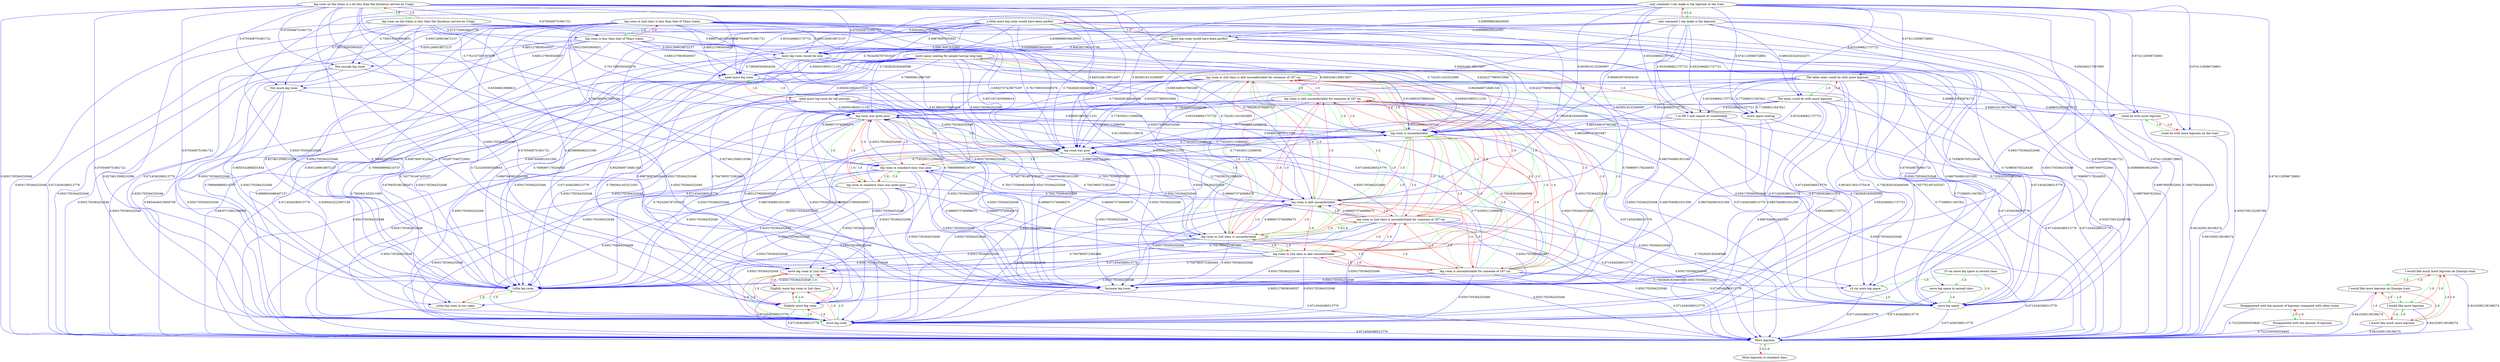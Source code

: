digraph rawGraph {
"10 cm more leg space in second class";"more leg space in second class";"more leg space";"10 cm more leg space";"Disappointed with the amount of legroom compared with other trains";"Disappointed with the amount of legroom";"I 'm 6ft 5 and cannot sit comfortably";"I would like much more legroom on Quasigo train";"I would like more legroom on Quasigo train";"I would like more legroom";"I would like much more legroom";"Increase leg room";"Little leg room in our seats";"Little leg room";"More legroom";"More legroom in standard class";"Not enough leg room";"Not much leg room";"Slightly more leg room in 2nd class";"more leg room in 2nd class";"more leg room";"Slightly more leg room";"The table seats could do with more legroom";"The seats could do with more legroom";"a little more leg room would have been perfect";"more leg room would have been perfect";"could do with more legroom on the train";"could do with more legroom";"leg room in 2nd class is abit uncomfortable for someone of 187 cm";"leg room is abit uncomfortable for someone of 187 cm";"leg room is abit uncomfortable";"leg room is uncomfortable";"leg room is uncomfortable for someone of 187 cm";"leg room in 2nd class is abit uncomfortable";"leg room in 2nd class is uncomfortable";"leg room in 2nd class is uncomfortable for someone of 187 cm";"leg room in 2nd class is less than that of Thays trains";"leg room is less than that of Thays trains";"leg room in standard class was quite poor";"leg room in standard class was poor";"leg room was poor";"leg room was quite poor";"leg room on the trains is a lot less than the Quicksun service by Unigo";"leg room on the trains is less than the Quicksun service by Unigo";"more leg room would be nice";"more space seating for people having long legs";"more space seating";"need more leg room for tall persons";"need more leg room";"only comment I can make is the legroom in the train";"only comment I can make is the legroom";"10 cm more leg space in second class" -> "more leg space in second class" [label=1.0] [color=green]
"more leg space in second class" -> "more leg space" [label=1.0] [color=green]
"10 cm more leg space in second class" -> "10 cm more leg space" [label=1.0] [color=green]
"10 cm more leg space" -> "more leg space" [label=1.0] [color=green]
"10 cm more leg space in second class" -> "more leg space" [label=1.0] [color=green]
"Disappointed with the amount of legroom compared with other trains" -> "Disappointed with the amount of legroom" [label=1.0] [color=green]
"Disappointed with the amount of legroom" -> "Disappointed with the amount of legroom compared with other trains" [label=1.0] [color=red]
"I would like much more legroom on Quasigo train" -> "I would like more legroom on Quasigo train" [label=1.0] [color=green]
"I would like more legroom on Quasigo train" -> "I would like more legroom" [label=1.0] [color=green]
"I would like much more legroom on Quasigo train" -> "I would like much more legroom" [label=1.0] [color=green]
"I would like much more legroom" -> "I would like more legroom" [label=1.0] [color=green]
"I would like much more legroom on Quasigo train" -> "I would like more legroom" [label=1.0] [color=green]
"I would like more legroom on Quasigo train" -> "I would like much more legroom on Quasigo train" [label=1.0] [color=red]
"I would like more legroom on Quasigo train" -> "I would like much more legroom" [label=1.0] [color=red]
"I would like more legroom" -> "I would like much more legroom on Quasigo train" [label=1.0] [color=red]
"I would like more legroom" -> "I would like more legroom on Quasigo train" [label=1.0] [color=red]
"I would like more legroom" -> "I would like much more legroom" [label=1.0] [color=red]
"I would like much more legroom" -> "I would like much more legroom on Quasigo train" [label=1.0] [color=red]
"I would like much more legroom" -> "I would like more legroom on Quasigo train" [label=1.0] [color=red]
"I 'm 6ft 5 and cannot sit comfortably" -> "Increase leg room" [label=0.6807640801631595] [color=blue]
"Little leg room in our seats" -> "Little leg room" [label=1.0] [color=green]
"Little leg room" -> "Little leg room in our seats" [label=1.0] [color=red]
"I 'm 6ft 5 and cannot sit comfortably" -> "Little leg room" [label=0.6807640801631595] [color=blue]
"Disappointed with the amount of legroom" -> "More legroom" [label=0.7223256500354845] [color=blue]
"more leg space" -> "More legroom" [label=0.6714540286513779] [color=blue]
"I would like more legroom" -> "More legroom" [label=0.9410295138198274] [color=blue]
"More legroom in standard class" -> "More legroom" [label=1.0] [color=green]
"More legroom" -> "More legroom in standard class" [label=1.0] [color=red]
"Not enough leg room" -> "Increase leg room" [label=0.6501705364252048] [color=blue]
"Not enough leg room" -> "Little leg room" [label=0.6501705364252048] [color=blue]
"Not much leg room" -> "Increase leg room" [label=0.6501705364252048] [color=blue]
"Not much leg room" -> "Little leg room" [label=0.6501705364252048] [color=blue]
"Slightly more leg room in 2nd class" -> "more leg room in 2nd class" [label=1.0] [color=green]
"more leg room in 2nd class" -> "more leg room" [label=1.0] [color=green]
"Slightly more leg room in 2nd class" -> "Slightly more leg room" [label=1.0] [color=green]
"Slightly more leg room" -> "more leg room" [label=1.0] [color=green]
"Slightly more leg room in 2nd class" -> "more leg room" [label=1.0] [color=green]
"more leg room in 2nd class" -> "Slightly more leg room in 2nd class" [label=1.0] [color=red]
"more leg room in 2nd class" -> "Slightly more leg room" [label=1.0] [color=red]
"more leg room" -> "Slightly more leg room in 2nd class" [label=1.0] [color=red]
"more leg room" -> "more leg room in 2nd class" [label=1.0] [color=red]
"more leg room" -> "Slightly more leg room" [label=1.0] [color=red]
"Slightly more leg room" -> "Slightly more leg room in 2nd class" [label=1.0] [color=red]
"Slightly more leg room" -> "more leg room in 2nd class" [label=1.0] [color=red]
"more leg room" -> "More legroom" [label=0.6714540286513779] [color=blue]
"I 'm 6ft 5 and cannot sit comfortably" -> "more leg room" [label=0.6807640801631595] [color=blue]
"Not much leg room" -> "more leg room" [label=0.6501705364252048] [color=blue]
"Not enough leg room" -> "more leg room" [label=0.6501705364252048] [color=blue]
"The table seats could do with more legroom" -> "The seats could do with more legroom" [label=1.0] [color=green]
"The seats could do with more legroom" -> "The table seats could do with more legroom" [label=1.0] [color=red]
"The seats could do with more legroom" -> "More legroom" [label=0.9353759132295788] [color=blue]
"The seats could do with more legroom" -> "more leg space" [label=0.772868511947821] [color=blue]
"The seats could do with more legroom" -> "I 'm 6ft 5 and cannot sit comfortably" [label=0.6532496821737721] [color=blue]
"a little more leg room would have been perfect" -> "more leg room would have been perfect" [label=1.0] [color=green]
"more leg room would have been perfect" -> "a little more leg room would have been perfect" [label=1.0] [color=red]
"more leg room would have been perfect" -> "More legroom" [label=0.69879097632941] [color=blue]
"more leg room would have been perfect" -> "more leg space" [label=0.7696997178244053] [color=blue]
"more leg room would have been perfect" -> "Increase leg room" [label=0.7696997178244053] [color=blue]
"more leg room would have been perfect" -> "Little leg room" [label=0.7696997178244053] [color=blue]
"a little more leg room would have been perfect" -> "Little leg room in our seats" [label=0.6501269918872137] [color=blue]
"more leg room would have been perfect" -> "more leg room" [label=0.9018513031375418] [color=blue]
"a little more leg room would have been perfect" -> "Slightly more leg room" [label=0.8028468718481345] [color=blue]
"could do with more legroom on the train" -> "could do with more legroom" [label=1.0] [color=green]
"could do with more legroom" -> "could do with more legroom on the train" [label=1.0] [color=red]
"could do with more legroom" -> "More legroom" [label=0.9410295138198274] [color=blue]
"The seats could do with more legroom" -> "could do with more legroom" [label=0.8465191180701865] [color=blue]
"The table seats could do with more legroom" -> "could do with more legroom on the train" [label=0.6986533625878173] [color=blue]
"leg room in 2nd class is abit uncomfortable for someone of 187 cm" -> "leg room is abit uncomfortable for someone of 187 cm" [label=1.0] [color=green]
"leg room is abit uncomfortable for someone of 187 cm" -> "leg room is abit uncomfortable" [label=1.0] [color=green]
"leg room is abit uncomfortable" -> "leg room is uncomfortable" [label=1.0] [color=green]
"leg room is abit uncomfortable for someone of 187 cm" -> "leg room is uncomfortable for someone of 187 cm" [label=1.0] [color=green]
"leg room is uncomfortable for someone of 187 cm" -> "leg room is uncomfortable" [label=1.0] [color=green]
"leg room in 2nd class is abit uncomfortable for someone of 187 cm" -> "leg room in 2nd class is abit uncomfortable" [label=1.0] [color=green]
"leg room in 2nd class is abit uncomfortable" -> "leg room is abit uncomfortable" [label=1.0] [color=green]
"leg room in 2nd class is abit uncomfortable" -> "leg room in 2nd class is uncomfortable" [label=1.0] [color=green]
"leg room in 2nd class is uncomfortable" -> "leg room is uncomfortable" [label=1.0] [color=green]
"leg room in 2nd class is abit uncomfortable for someone of 187 cm" -> "leg room in 2nd class is uncomfortable for someone of 187 cm" [label=1.0] [color=green]
"leg room in 2nd class is uncomfortable for someone of 187 cm" -> "leg room is uncomfortable for someone of 187 cm" [label=1.0] [color=green]
"leg room in 2nd class is uncomfortable for someone of 187 cm" -> "leg room in 2nd class is uncomfortable" [label=1.0] [color=green]
"leg room in 2nd class is abit uncomfortable for someone of 187 cm" -> "leg room is uncomfortable for someone of 187 cm" [label=1.0] [color=green]
"leg room in 2nd class is abit uncomfortable for someone of 187 cm" -> "leg room is abit uncomfortable" [label=1.0] [color=green]
"leg room in 2nd class is abit uncomfortable for someone of 187 cm" -> "leg room in 2nd class is uncomfortable" [label=1.0] [color=green]
"leg room is abit uncomfortable for someone of 187 cm" -> "leg room is uncomfortable" [label=1.0] [color=green]
"leg room in 2nd class is abit uncomfortable" -> "leg room is uncomfortable" [label=1.0] [color=green]
"leg room in 2nd class is uncomfortable for someone of 187 cm" -> "leg room is uncomfortable" [label=1.0] [color=green]
"leg room in 2nd class is abit uncomfortable for someone of 187 cm" -> "leg room is uncomfortable" [label=1.0] [color=green]
"leg room is abit uncomfortable for someone of 187 cm" -> "leg room in 2nd class is abit uncomfortable for someone of 187 cm" [label=1.0] [color=red]
"leg room is abit uncomfortable for someone of 187 cm" -> "leg room in 2nd class is abit uncomfortable" [label=1.0] [color=red]
"leg room is abit uncomfortable for someone of 187 cm" -> "leg room in 2nd class is uncomfortable" [label=1.0] [color=red]
"leg room is abit uncomfortable for someone of 187 cm" -> "leg room in 2nd class is uncomfortable for someone of 187 cm" [label=1.0] [color=red]
"leg room is abit uncomfortable" -> "leg room in 2nd class is abit uncomfortable for someone of 187 cm" [label=1.0] [color=red]
"leg room is abit uncomfortable" -> "leg room is abit uncomfortable for someone of 187 cm" [label=1.0] [color=red]
"leg room is abit uncomfortable" -> "leg room is uncomfortable for someone of 187 cm" [label=1.0] [color=red]
"leg room is abit uncomfortable" -> "leg room in 2nd class is abit uncomfortable" [label=1.0] [color=red]
"leg room is abit uncomfortable" -> "leg room in 2nd class is uncomfortable" [label=1.0] [color=red]
"leg room is abit uncomfortable" -> "leg room in 2nd class is uncomfortable for someone of 187 cm" [label=1.0] [color=red]
"leg room is uncomfortable" -> "leg room in 2nd class is abit uncomfortable for someone of 187 cm" [label=1.0] [color=red]
"leg room is uncomfortable" -> "leg room is abit uncomfortable for someone of 187 cm" [label=1.0] [color=red]
"leg room is uncomfortable" -> "leg room is abit uncomfortable" [label=1.0] [color=red]
"leg room is uncomfortable" -> "leg room is uncomfortable for someone of 187 cm" [label=1.0] [color=red]
"leg room is uncomfortable" -> "leg room in 2nd class is abit uncomfortable" [label=1.0] [color=red]
"leg room is uncomfortable" -> "leg room in 2nd class is uncomfortable" [label=1.0] [color=red]
"leg room is uncomfortable" -> "leg room in 2nd class is uncomfortable for someone of 187 cm" [label=1.0] [color=red]
"leg room is uncomfortable for someone of 187 cm" -> "leg room in 2nd class is abit uncomfortable for someone of 187 cm" [label=1.0] [color=red]
"leg room is uncomfortable for someone of 187 cm" -> "leg room is abit uncomfortable for someone of 187 cm" [label=1.0] [color=red]
"leg room is uncomfortable for someone of 187 cm" -> "leg room is abit uncomfortable" [label=1.0] [color=red]
"leg room is uncomfortable for someone of 187 cm" -> "leg room in 2nd class is abit uncomfortable" [label=1.0] [color=red]
"leg room is uncomfortable for someone of 187 cm" -> "leg room in 2nd class is uncomfortable" [label=1.0] [color=red]
"leg room is uncomfortable for someone of 187 cm" -> "leg room in 2nd class is uncomfortable for someone of 187 cm" [label=1.0] [color=red]
"leg room in 2nd class is abit uncomfortable" -> "leg room in 2nd class is abit uncomfortable for someone of 187 cm" [label=1.0] [color=red]
"leg room in 2nd class is abit uncomfortable" -> "leg room is abit uncomfortable for someone of 187 cm" [label=1.0] [color=red]
"leg room in 2nd class is abit uncomfortable" -> "leg room is uncomfortable for someone of 187 cm" [label=1.0] [color=red]
"leg room in 2nd class is abit uncomfortable" -> "leg room in 2nd class is uncomfortable for someone of 187 cm" [label=1.0] [color=red]
"leg room in 2nd class is uncomfortable" -> "leg room in 2nd class is abit uncomfortable for someone of 187 cm" [label=1.0] [color=red]
"leg room in 2nd class is uncomfortable" -> "leg room is abit uncomfortable for someone of 187 cm" [label=1.0] [color=red]
"leg room in 2nd class is uncomfortable" -> "leg room is abit uncomfortable" [label=1.0] [color=red]
"leg room in 2nd class is uncomfortable" -> "leg room is uncomfortable for someone of 187 cm" [label=1.0] [color=red]
"leg room in 2nd class is uncomfortable" -> "leg room in 2nd class is abit uncomfortable" [label=1.0] [color=red]
"leg room in 2nd class is uncomfortable" -> "leg room in 2nd class is uncomfortable for someone of 187 cm" [label=1.0] [color=red]
"leg room in 2nd class is uncomfortable for someone of 187 cm" -> "leg room in 2nd class is abit uncomfortable for someone of 187 cm" [label=1.0] [color=red]
"leg room in 2nd class is uncomfortable for someone of 187 cm" -> "leg room is abit uncomfortable for someone of 187 cm" [label=1.0] [color=red]
"leg room in 2nd class is uncomfortable for someone of 187 cm" -> "leg room is abit uncomfortable" [label=1.0] [color=red]
"leg room in 2nd class is uncomfortable for someone of 187 cm" -> "leg room in 2nd class is abit uncomfortable" [label=1.0] [color=red]
"leg room is uncomfortable" -> "more leg room" [label=0.6501705364252048] [color=blue]
"leg room is uncomfortable for someone of 187 cm" -> "Slightly more leg room" [label=0.6851279936549557] [color=blue]
"leg room in 2nd class is uncomfortable" -> "more leg room in 2nd class" [label=0.7047995572382469] [color=blue]
"leg room is uncomfortable for someone of 187 cm" -> "10 cm more leg space" [label=0.7362828182646598] [color=blue]
"more leg room would have been perfect" -> "leg room is uncomfortable" [label=0.8242277885910584] [color=blue]
"a little more leg room would have been perfect" -> "leg room is abit uncomfortable" [label=0.7362828182646598] [color=blue]
"leg room is uncomfortable" -> "Increase leg room" [label=0.6501705364252048] [color=blue]
"I 'm 6ft 5 and cannot sit comfortably" -> "leg room is uncomfortable" [label=0.6853490107601687] [color=blue]
"leg room is uncomfortable" -> "Little leg room" [label=0.6501705364252048] [color=blue]
"leg room in 2nd class is abit uncomfortable for someone of 187 cm" -> "10 cm more leg space" [label=0.7362828182646598] [color=blue]
"leg room in 2nd class is less than that of Thays trains" -> "leg room is less than that of Thays trains" [label=1.0] [color=green]
"leg room is less than that of Thays trains" -> "leg room in 2nd class is less than that of Thays trains" [label=1.0] [color=red]
"leg room is less than that of Thays trains" -> "Not enough leg room" [label=0.6851279936549557] [color=blue]
"leg room is less than that of Thays trains" -> "more leg room" [label=0.7990698968216747] [color=blue]
"leg room in 2nd class is less than that of Thays trains" -> "more leg room in 2nd class" [label=0.8239898080251596] [color=blue]
"leg room in 2nd class is less than that of Thays trains" -> "Slightly more leg room" [label=0.7223256500354845] [color=blue]
"leg room is less than that of Thays trains" -> "leg room is uncomfortable" [label=0.8028468718481345] [color=blue]
"leg room in 2nd class is less than that of Thays trains" -> "leg room is abit uncomfortable" [label=0.7422911241922985] [color=blue]
"leg room in 2nd class is less than that of Thays trains" -> "leg room in 2nd class is uncomfortable" [label=0.8115506251138476] [color=blue]
"leg room in 2nd class is less than that of Thays trains" -> "more leg space in second class" [label=0.7439856765224436] [color=blue]
"leg room is less than that of Thays trains" -> "Increase leg room" [label=0.7990698968216747] [color=blue]
"leg room is less than that of Thays trains" -> "Little leg room" [label=0.7990698968216747] [color=blue]
"leg room in 2nd class is less than that of Thays trains" -> "Little leg room in our seats" [label=0.6655542888201834] [color=blue]
"leg room is less than that of Thays trains" -> "Not much leg room" [label=0.6851279936549557] [color=blue]
"leg room in standard class was quite poor" -> "leg room in standard class was poor" [label=1.0] [color=green]
"leg room in standard class was poor" -> "leg room was poor" [label=1.0] [color=green]
"leg room in standard class was quite poor" -> "leg room was quite poor" [label=1.0] [color=green]
"leg room was quite poor" -> "leg room was poor" [label=1.0] [color=green]
"leg room in standard class was quite poor" -> "leg room was poor" [label=1.0] [color=green]
"leg room in standard class was poor" -> "leg room in standard class was quite poor" [label=1.0] [color=red]
"leg room in standard class was poor" -> "leg room was quite poor" [label=1.0] [color=red]
"leg room was poor" -> "leg room in standard class was quite poor" [label=1.0] [color=red]
"leg room was poor" -> "leg room in standard class was poor" [label=1.0] [color=red]
"leg room was poor" -> "leg room was quite poor" [label=1.0] [color=red]
"leg room was quite poor" -> "leg room in standard class was quite poor" [label=1.0] [color=red]
"leg room was quite poor" -> "leg room in standard class was poor" [label=1.0] [color=red]
"leg room was poor" -> "more leg room" [label=0.6501705364252048] [color=blue]
"leg room was poor" -> "leg room is uncomfortable" [label=0.7745393112586056] [color=blue]
"leg room is uncomfortable" -> "leg room was poor" [label=0.7745393112586056] [color=blue]
"leg room is uncomfortable for someone of 187 cm" -> "leg room was quite poor" [label=0.7362828182646598] [color=blue]
"leg room in 2nd class is uncomfortable" -> "leg room was quite poor" [label=0.7051755064829399] [color=blue]
"leg room in 2nd class is uncomfortable" -> "leg room in standard class was poor" [label=0.6866073740698475] [color=blue]
"leg room in standard class was poor" -> "leg room is abit uncomfortable" [label=0.7051755064829399] [color=blue]
"leg room in standard class was poor" -> "leg room in 2nd class is uncomfortable" [label=0.6866073740698475] [color=blue]
"more leg room would have been perfect" -> "leg room was poor" [label=0.8242277885910584] [color=blue]
"a little more leg room would have been perfect" -> "leg room was quite poor" [label=0.7362828182646598] [color=blue]
"leg room was poor" -> "Increase leg room" [label=0.6501705364252048] [color=blue]
"I 'm 6ft 5 and cannot sit comfortably" -> "leg room was poor" [label=0.6853490107601687] [color=blue]
"leg room was poor" -> "Little leg room" [label=0.6501705364252048] [color=blue]
"leg room is less than that of Thays trains" -> "leg room was poor" [label=0.8371871635969019] [color=blue]
"leg room in 2nd class is less than that of Thays trains" -> "leg room was quite poor" [label=0.7617093550265376] [color=blue]
"leg room in 2nd class is less than that of Thays trains" -> "leg room in standard class was poor" [label=0.7823462047590134] [color=blue]
"leg room on the trains is a lot less than the Quicksun service by Unigo" -> "leg room on the trains is less than the Quicksun service by Unigo" [label=1.0] [color=green]
"leg room on the trains is less than the Quicksun service by Unigo" -> "leg room on the trains is a lot less than the Quicksun service by Unigo" [label=1.0] [color=red]
"leg room on the trains is less than the Quicksun service by Unigo" -> "Not enough leg room" [label=0.7305155003904051] [color=blue]
"leg room on the trains is less than the Quicksun service by Unigo" -> "more leg room" [label=0.8274613508210396] [color=blue]
"leg room on the trains is a lot less than the Quicksun service by Unigo" -> "Slightly more leg room" [label=0.7432977049723092] [color=blue]
"leg room on the trains is less than the Quicksun service by Unigo" -> "leg room is uncomfortable" [label=0.8403246139913657] [color=blue]
"leg room on the trains is a lot less than the Quicksun service by Unigo" -> "leg room is abit uncomfortable" [label=0.7692991978480723] [color=blue]
"leg room on the trains is less than the Quicksun service by Unigo" -> "leg room was poor" [label=0.8502707429075397] [color=blue]
"leg room on the trains is a lot less than the Quicksun service by Unigo" -> "leg room was quite poor" [label=0.7761337303397876] [color=blue]
"leg room on the trains is a lot less than the Quicksun service by Unigo" -> "leg room in standard class was poor" [label=0.65594923908812] [color=blue]
"leg room on the trains is less than the Quicksun service by Unigo" -> "more leg space" [label=0.6705408751661721] [color=blue]
"leg room on the trains is less than the Quicksun service by Unigo" -> "Increase leg room" [label=0.8274613508210396] [color=blue]
"leg room on the trains is less than the Quicksun service by Unigo" -> "Little leg room" [label=0.8274613508210396] [color=blue]
"leg room on the trains is less than the Quicksun service by Unigo" -> "Not much leg room" [label=0.7305155003904051] [color=blue]
"leg room on the trains is less than the Quicksun service by Unigo" -> "leg room is less than that of Thays trains" [label=0.6737328028621776] [color=blue]
"more leg room would be nice" -> "more leg room" [label=0.8899630488497157] [color=blue]
"more leg room would be nice" -> "leg room is uncomfortable" [label=0.8139853378685434] [color=blue]
"more leg room would be nice" -> "More legroom" [label=0.6954449310659708] [color=blue]
"leg room on the trains is less than the Quicksun service by Unigo" -> "more leg room would be nice" [label=0.6965716169586932] [color=blue]
"more leg room would be nice" -> "leg room was poor" [label=0.8139853378685434] [color=blue]
"more leg room would be nice" -> "more leg space" [label=0.7457761487435207] [color=blue]
"more leg room would have been perfect" -> "more leg room would be nice" [label=0.808385798316709] [color=blue]
"more leg room would be nice" -> "Increase leg room" [label=0.7457761487435207] [color=blue]
"more leg room would be nice" -> "Little leg room" [label=0.7457761487435207] [color=blue]
"leg room is less than that of Thays trains" -> "more leg room would be nice" [label=0.6501269918872137] [color=blue]
"more space seating for people having long legs" -> "more space seating" [label=1.0] [color=green]
"more space seating" -> "more space seating for people having long legs" [label=1.0] [color=red]
"more space seating for people having long legs" -> "Slightly more leg room" [label=0.7993941452511003] [color=blue]
"more space seating" -> "More legroom" [label=0.6714540286513779] [color=blue]
"more space seating for people having long legs" -> "10 cm more leg space" [label=0.7229352916405586] [color=blue]
"more space seating" -> "Increase leg room" [label=0.6807640801631595] [color=blue]
"The seats could do with more legroom" -> "more space seating" [label=0.772868511947821] [color=blue]
"more space seating" -> "Little leg room" [label=0.6807640801631595] [color=blue]
"more space seating for people having long legs" -> "Little leg room in our seats" [label=0.6799353361583471] [color=blue]
"need more leg room for tall persons" -> "need more leg room" [label=1.0] [color=green]
"need more leg room" -> "need more leg room for tall persons" [label=1.0] [color=red]
"more leg room would be nice" -> "need more leg room" [label=0.728580502854256] [color=blue]
"need more leg room" -> "more leg room" [label=0.8380453222007158] [color=blue]
"need more leg room for tall persons" -> "Slightly more leg room" [label=0.7624284787351037] [color=blue]
"need more leg room for tall persons" -> "leg room is abit uncomfortable" [label=0.6565019655111101] [color=blue]
"need more leg room" -> "More legroom" [label=0.6835715861299956] [color=blue]
"leg room on the trains is less than the Quicksun service by Unigo" -> "need more leg room" [label=0.7305155003904051] [color=blue]
"need more leg room for tall persons" -> "leg room was quite poor" [label=0.6565019655111101] [color=blue]
"more space seating for people having long legs" -> "need more leg room for tall persons" [label=0.706609912967287] [color=blue]
"need more leg room" -> "more leg space" [label=0.6501705364252048] [color=blue]
"more leg room would have been perfect" -> "need more leg room" [label=0.7624284787351037] [color=blue]
"need more leg room" -> "Increase leg room" [label=0.6501705364252048] [color=blue]
"need more leg room" -> "Little leg room" [label=0.6501705364252048] [color=blue]
"leg room is less than that of Thays trains" -> "need more leg room" [label=0.6851279936549557] [color=blue]
"only comment I can make is the legroom in the train" -> "only comment I can make is the legroom" [label=1.0] [color=green]
"only comment I can make is the legroom" -> "only comment I can make is the legroom in the train" [label=1.0] [color=red]
"only comment I can make is the legroom" -> "could do with more legroom" [label=0.656284217057865] [color=blue]
"only comment I can make is the legroom" -> "more leg room" [label=0.6807640801631595] [color=blue]
"only comment I can make is the legroom" -> "leg room is uncomfortable" [label=0.6948256756354192] [color=blue]
"only comment I can make is the legroom in the train" -> "leg room is abit uncomfortable" [label=0.6639516132360097] [color=blue]
"only comment I can make is the legroom" -> "More legroom" [label=0.7483756544469453] [color=blue]
"only comment I can make is the legroom" -> "leg room was poor" [label=0.6853490107601687] [color=blue]
"only comment I can make is the legroom" -> "more leg room would have been perfect" [label=0.6589888038429591] [color=blue]
"only comment I can make is the legroom" -> "Increase leg room" [label=0.6807640801631595] [color=blue]
"only comment I can make is the legroom" -> "The seats could do with more legroom" [label=0.6803203245242471] [color=blue]
"only comment I can make is the legroom in the train" -> "The table seats could do with more legroom" [label=0.6741129586728801] [color=blue]
"only comment I can make is the legroom" -> "Little leg room" [label=0.6807640801631595] [color=blue]
"only comment I can make is the legroom in the train" -> "Little leg room in our seats" [label=0.7059428573345078] [color=blue]
"10 cm more leg space in second class" -> "More legroom" [label=0.6714540286513779] [color=blue]
"more leg space in second class" -> "More legroom" [label=0.6714540286513779] [color=blue]
"10 cm more leg space" -> "More legroom" [label=0.6714540286513779] [color=blue]
"Disappointed with the amount of legroom compared with other trains" -> "More legroom" [label=0.7223256500354845] [color=blue]
"I 'm 6ft 5 and cannot sit comfortably" -> "More legroom" [label=0.6714540286513779] [color=blue]
"I would like much more legroom on Quasigo train" -> "More legroom" [label=0.9410295138198274] [color=blue]
"I would like more legroom on Quasigo train" -> "More legroom" [label=0.9410295138198274] [color=blue]
"I would like much more legroom" -> "More legroom" [label=0.9410295138198274] [color=blue]
"Not enough leg room" -> "More legroom" [label=0.6501705364252048] [color=blue]
"Not much leg room" -> "More legroom" [label=0.6501705364252048] [color=blue]
"Slightly more leg room in 2nd class" -> "More legroom" [label=0.6714540286513779] [color=blue]
"more leg room in 2nd class" -> "More legroom" [label=0.6714540286513779] [color=blue]
"Slightly more leg room" -> "More legroom" [label=0.6714540286513779] [color=blue]
"The table seats could do with more legroom" -> "More legroom" [label=0.9353759132295788] [color=blue]
"The table seats could do with more legroom" -> "more leg space" [label=0.772868511947821] [color=blue]
"The table seats could do with more legroom" -> "more space seating" [label=0.772868511947821] [color=blue]
"The table seats could do with more legroom" -> "could do with more legroom" [label=0.6986533625878173] [color=blue]
"The table seats could do with more legroom" -> "I 'm 6ft 5 and cannot sit comfortably" [label=0.6532496821737721] [color=blue]
"The seats could do with more legroom" -> "leg room is uncomfortable" [label=0.6532496821737721] [color=blue]
"The seats could do with more legroom" -> "leg room was poor" [label=0.6532496821737721] [color=blue]
"The seats could do with more legroom" -> "Increase leg room" [label=0.6714540286513779] [color=blue]
"The seats could do with more legroom" -> "Little leg room" [label=0.6714540286513779] [color=blue]
"The seats could do with more legroom" -> "more leg room" [label=0.6532496821737721] [color=blue]
"a little more leg room would have been perfect" -> "leg room is uncomfortable" [label=0.8242277885910584] [color=blue]
"a little more leg room would have been perfect" -> "More legroom" [label=0.69879097632941] [color=blue]
"a little more leg room would have been perfect" -> "leg room was poor" [label=0.7362828182646598] [color=blue]
"a little more leg room would have been perfect" -> "more leg space" [label=0.69879097632941] [color=blue]
"a little more leg room would have been perfect" -> "Increase leg room" [label=0.69879097632941] [color=blue]
"a little more leg room would have been perfect" -> "need more leg room" [label=0.69879097632941] [color=blue]
"a little more leg room would have been perfect" -> "Little leg room" [label=0.69879097632941] [color=blue]
"a little more leg room would have been perfect" -> "more leg room would be nice" [label=0.69879097632941] [color=blue]
"a little more leg room would have been perfect" -> "more leg room" [label=0.69879097632941] [color=blue]
"could do with more legroom on the train" -> "More legroom" [label=0.9410295138198274] [color=blue]
"leg room in 2nd class is abit uncomfortable for someone of 187 cm" -> "More legroom" [label=0.6714540286513779] [color=blue]
"leg room in 2nd class is abit uncomfortable for someone of 187 cm" -> "leg room was poor" [label=0.7745393112586056] [color=blue]
"leg room in 2nd class is abit uncomfortable for someone of 187 cm" -> "more leg room in 2nd class" [label=0.7047995572382469] [color=blue]
"leg room in 2nd class is abit uncomfortable for someone of 187 cm" -> "leg room was quite poor" [label=0.7362828182646598] [color=blue]
"leg room in 2nd class is abit uncomfortable for someone of 187 cm" -> "more leg space" [label=0.6714540286513779] [color=blue]
"leg room in 2nd class is abit uncomfortable for someone of 187 cm" -> "leg room in standard class was poor" [label=0.6866073740698475] [color=blue]
"leg room in 2nd class is abit uncomfortable for someone of 187 cm" -> "Increase leg room" [label=0.6501705364252048] [color=blue]
"leg room in 2nd class is abit uncomfortable for someone of 187 cm" -> "Slightly more leg room" [label=0.6851279936549557] [color=blue]
"leg room in 2nd class is abit uncomfortable for someone of 187 cm" -> "Little leg room" [label=0.6501705364252048] [color=blue]
"leg room in 2nd class is abit uncomfortable for someone of 187 cm" -> "more leg room" [label=0.6501705364252048] [color=blue]
"leg room is abit uncomfortable for someone of 187 cm" -> "10 cm more leg space" [label=0.7362828182646598] [color=blue]
"leg room is abit uncomfortable for someone of 187 cm" -> "leg room was poor" [label=0.7745393112586056] [color=blue]
"leg room is abit uncomfortable for someone of 187 cm" -> "leg room was quite poor" [label=0.7362828182646598] [color=blue]
"leg room is abit uncomfortable for someone of 187 cm" -> "Increase leg room" [label=0.6501705364252048] [color=blue]
"leg room is abit uncomfortable for someone of 187 cm" -> "Slightly more leg room" [label=0.6851279936549557] [color=blue]
"leg room is abit uncomfortable for someone of 187 cm" -> "Little leg room" [label=0.6501705364252048] [color=blue]
"leg room is abit uncomfortable for someone of 187 cm" -> "more leg room" [label=0.6501705364252048] [color=blue]
"leg room is abit uncomfortable" -> "leg room was poor" [label=0.7745393112586056] [color=blue]
"leg room is abit uncomfortable" -> "Increase leg room" [label=0.6501705364252048] [color=blue]
"leg room is abit uncomfortable" -> "Little leg room" [label=0.6501705364252048] [color=blue]
"leg room is abit uncomfortable" -> "more leg room" [label=0.6501705364252048] [color=blue]
"leg room is uncomfortable" -> "More legroom" [label=0.6501705364252048] [color=blue]
"leg room is uncomfortable for someone of 187 cm" -> "More legroom" [label=0.6714540286513779] [color=blue]
"leg room is uncomfortable for someone of 187 cm" -> "leg room was poor" [label=0.7745393112586056] [color=blue]
"leg room is uncomfortable for someone of 187 cm" -> "more leg space" [label=0.6714540286513779] [color=blue]
"leg room is uncomfortable for someone of 187 cm" -> "Increase leg room" [label=0.6501705364252048] [color=blue]
"leg room is uncomfortable for someone of 187 cm" -> "Little leg room" [label=0.6501705364252048] [color=blue]
"leg room is uncomfortable for someone of 187 cm" -> "more leg room" [label=0.6501705364252048] [color=blue]
"leg room in 2nd class is abit uncomfortable" -> "More legroom" [label=0.6501705364252048] [color=blue]
"leg room in 2nd class is abit uncomfortable" -> "leg room was poor" [label=0.6501705364252048] [color=blue]
"leg room in 2nd class is abit uncomfortable" -> "more leg room in 2nd class" [label=0.7047995572382469] [color=blue]
"leg room in 2nd class is abit uncomfortable" -> "leg room was quite poor" [label=0.7047995572382469] [color=blue]
"leg room in 2nd class is abit uncomfortable" -> "leg room in standard class was poor" [label=0.6866073740698475] [color=blue]
"leg room in 2nd class is abit uncomfortable" -> "Increase leg room" [label=0.6501705364252048] [color=blue]
"leg room in 2nd class is abit uncomfortable" -> "Little leg room" [label=0.6501705364252048] [color=blue]
"leg room in 2nd class is abit uncomfortable" -> "more leg room" [label=0.6501705364252048] [color=blue]
"leg room in 2nd class is uncomfortable" -> "More legroom" [label=0.6501705364252048] [color=blue]
"leg room in 2nd class is uncomfortable" -> "leg room was poor" [label=0.6501705364252048] [color=blue]
"leg room in 2nd class is uncomfortable" -> "leg room is abit uncomfortable" [label=0.6866073740698475] [color=blue]
"leg room in 2nd class is uncomfortable" -> "Increase leg room" [label=0.6501705364252048] [color=blue]
"leg room in 2nd class is uncomfortable" -> "Little leg room" [label=0.6501705364252048] [color=blue]
"leg room in 2nd class is uncomfortable" -> "more leg room" [label=0.6501705364252048] [color=blue]
"leg room in 2nd class is uncomfortable for someone of 187 cm" -> "10 cm more leg space" [label=0.7362828182646598] [color=blue]
"leg room in 2nd class is uncomfortable for someone of 187 cm" -> "More legroom" [label=0.6501705364252048] [color=blue]
"leg room in 2nd class is uncomfortable for someone of 187 cm" -> "leg room was poor" [label=0.6501705364252048] [color=blue]
"leg room in 2nd class is uncomfortable for someone of 187 cm" -> "more leg room in 2nd class" [label=0.7047995572382469] [color=blue]
"leg room in 2nd class is uncomfortable for someone of 187 cm" -> "leg room was quite poor" [label=0.6714540286513779] [color=blue]
"leg room in 2nd class is uncomfortable for someone of 187 cm" -> "more leg space" [label=0.6714540286513779] [color=blue]
"leg room in 2nd class is uncomfortable for someone of 187 cm" -> "leg room in standard class was poor" [label=0.6866073740698475] [color=blue]
"leg room in 2nd class is uncomfortable for someone of 187 cm" -> "leg room is abit uncomfortable" [label=0.6866073740698475] [color=blue]
"leg room in 2nd class is uncomfortable for someone of 187 cm" -> "Increase leg room" [label=0.6501705364252048] [color=blue]
"leg room in 2nd class is uncomfortable for someone of 187 cm" -> "Slightly more leg room" [label=0.6714540286513779] [color=blue]
"leg room in 2nd class is uncomfortable for someone of 187 cm" -> "Little leg room" [label=0.6501705364252048] [color=blue]
"leg room in 2nd class is uncomfortable for someone of 187 cm" -> "more leg room" [label=0.6501705364252048] [color=blue]
"leg room in 2nd class is less than that of Thays trains" -> "leg room is uncomfortable" [label=0.7422911241922985] [color=blue]
"leg room in 2nd class is less than that of Thays trains" -> "More legroom" [label=0.6714540286513779] [color=blue]
"leg room in 2nd class is less than that of Thays trains" -> "leg room was poor" [label=0.7617093550265376] [color=blue]
"leg room in 2nd class is less than that of Thays trains" -> "more leg space" [label=0.7439856765224436] [color=blue]
"leg room in 2nd class is less than that of Thays trains" -> "Increase leg room" [label=0.6501705364252048] [color=blue]
"leg room in 2nd class is less than that of Thays trains" -> "need more leg room" [label=0.6851279936549557] [color=blue]
"leg room in 2nd class is less than that of Thays trains" -> "Not enough leg room" [label=0.6501269918872137] [color=blue]
"leg room in 2nd class is less than that of Thays trains" -> "Not much leg room" [label=0.6501269918872137] [color=blue]
"leg room in 2nd class is less than that of Thays trains" -> "more leg room would be nice" [label=0.6501269918872137] [color=blue]
"leg room in 2nd class is less than that of Thays trains" -> "Little leg room" [label=0.6501705364252048] [color=blue]
"leg room in 2nd class is less than that of Thays trains" -> "more leg room" [label=0.6714540286513779] [color=blue]
"leg room is less than that of Thays trains" -> "More legroom" [label=0.6501705364252048] [color=blue]
"leg room is less than that of Thays trains" -> "more leg space" [label=0.6501705364252048] [color=blue]
"leg room in standard class was quite poor" -> "leg room is uncomfortable" [label=0.7745393112586056] [color=blue]
"leg room in standard class was quite poor" -> "leg room is abit uncomfortable" [label=0.7051755064829399] [color=blue]
"leg room in standard class was quite poor" -> "Increase leg room" [label=0.6501705364252048] [color=blue]
"leg room in standard class was quite poor" -> "Little leg room" [label=0.6501705364252048] [color=blue]
"leg room in standard class was quite poor" -> "more leg room" [label=0.6501705364252048] [color=blue]
"leg room in standard class was quite poor" -> "leg room in 2nd class is uncomfortable" [label=0.6866073740698475] [color=blue]
"leg room in standard class was poor" -> "leg room is uncomfortable" [label=0.7745393112586056] [color=blue]
"leg room in standard class was poor" -> "More legroom" [label=0.6501705364252048] [color=blue]
"leg room in standard class was poor" -> "more leg room in 2nd class" [label=0.6501705364252048] [color=blue]
"leg room in standard class was poor" -> "leg room was quite poor" [label=0.6501705364252048] [color=blue]
"leg room in standard class was poor" -> "Increase leg room" [label=0.6501705364252048] [color=blue]
"leg room in standard class was poor" -> "Little leg room" [label=0.6501705364252048] [color=blue]
"leg room in standard class was poor" -> "more leg room" [label=0.6501705364252048] [color=blue]
"leg room was poor" -> "More legroom" [label=0.6501705364252048] [color=blue]
"leg room was quite poor" -> "leg room is uncomfortable" [label=0.7745393112586056] [color=blue]
"leg room was quite poor" -> "More legroom" [label=0.6501705364252048] [color=blue]
"leg room was quite poor" -> "Increase leg room" [label=0.6501705364252048] [color=blue]
"leg room was quite poor" -> "Little leg room" [label=0.6501705364252048] [color=blue]
"leg room was quite poor" -> "more leg room" [label=0.6501705364252048] [color=blue]
"leg room on the trains is a lot less than the Quicksun service by Unigo" -> "more leg room would be nice" [label=0.6705408751661721] [color=blue]
"leg room on the trains is a lot less than the Quicksun service by Unigo" -> "Not enough leg room" [label=0.6705408751661721] [color=blue]
"leg room on the trains is a lot less than the Quicksun service by Unigo" -> "more leg room" [label=0.6705408751661721] [color=blue]
"leg room on the trains is a lot less than the Quicksun service by Unigo" -> "leg room is uncomfortable" [label=0.8403246139913657] [color=blue]
"leg room on the trains is a lot less than the Quicksun service by Unigo" -> "More legroom" [label=0.6501705364252048] [color=blue]
"leg room on the trains is a lot less than the Quicksun service by Unigo" -> "leg room was poor" [label=0.8403246139913657] [color=blue]
"leg room on the trains is a lot less than the Quicksun service by Unigo" -> "more leg room in 2nd class" [label=0.6501705364252048] [color=blue]
"leg room on the trains is a lot less than the Quicksun service by Unigo" -> "more leg space" [label=0.6705408751661721] [color=blue]
"leg room on the trains is a lot less than the Quicksun service by Unigo" -> "Increase leg room" [label=0.6705408751661721] [color=blue]
"leg room on the trains is a lot less than the Quicksun service by Unigo" -> "need more leg room" [label=0.6705408751661721] [color=blue]
"leg room on the trains is a lot less than the Quicksun service by Unigo" -> "Not much leg room" [label=0.6705408751661721] [color=blue]
"leg room on the trains is a lot less than the Quicksun service by Unigo" -> "Little leg room" [label=0.6705408751661721] [color=blue]
"leg room on the trains is a lot less than the Quicksun service by Unigo" -> "leg room is less than that of Thays trains" [label=0.6705408751661721] [color=blue]
"leg room on the trains is a lot less than the Quicksun service by Unigo" -> "leg room in 2nd class is uncomfortable" [label=0.6501705364252048] [color=blue]
"leg room on the trains is less than the Quicksun service by Unigo" -> "More legroom" [label=0.6501705364252048] [color=blue]
"more space seating for people having long legs" -> "more leg room" [label=0.7993941452511003] [color=blue]
"more space seating for people having long legs" -> "More legroom" [label=0.6714540286513779] [color=blue]
"more space seating for people having long legs" -> "leg room was quite poor" [label=0.6565019655111101] [color=blue]
"more space seating for people having long legs" -> "more leg space" [label=0.6714540286513779] [color=blue]
"more space seating for people having long legs" -> "Increase leg room" [label=0.6807640801631595] [color=blue]
"more space seating for people having long legs" -> "leg room is abit uncomfortable" [label=0.6565019655111101] [color=blue]
"more space seating for people having long legs" -> "need more leg room" [label=0.6565019655111101] [color=blue]
"more space seating for people having long legs" -> "Little leg room" [label=0.6807640801631595] [color=blue]
"need more leg room for tall persons" -> "more leg room" [label=0.6501705364252048] [color=blue]
"need more leg room for tall persons" -> "leg room is uncomfortable" [label=0.6565019655111101] [color=blue]
"need more leg room for tall persons" -> "More legroom" [label=0.6501705364252048] [color=blue]
"need more leg room for tall persons" -> "leg room was poor" [label=0.6501705364252048] [color=blue]
"need more leg room for tall persons" -> "more leg space" [label=0.6501705364252048] [color=blue]
"need more leg room for tall persons" -> "Increase leg room" [label=0.6501705364252048] [color=blue]
"need more leg room for tall persons" -> "Little leg room" [label=0.6501705364252048] [color=blue]
"only comment I can make is the legroom in the train" -> "could do with more legroom on the train" [label=0.6741129586728801] [color=blue]
"only comment I can make is the legroom in the train" -> "could do with more legroom" [label=0.6741129586728801] [color=blue]
"only comment I can make is the legroom in the train" -> "more leg room" [label=0.6501705364252048] [color=blue]
"only comment I can make is the legroom in the train" -> "leg room is uncomfortable" [label=0.6639516132360097] [color=blue]
"only comment I can make is the legroom in the train" -> "More legroom" [label=0.6741129586728801] [color=blue]
"only comment I can make is the legroom in the train" -> "leg room was poor" [label=0.6639516132360097] [color=blue]
"only comment I can make is the legroom in the train" -> "more leg room would have been perfect" [label=0.6589888038429591] [color=blue]
"only comment I can make is the legroom in the train" -> "more leg space" [label=0.6741129586728801] [color=blue]
"only comment I can make is the legroom in the train" -> "more space seating" [label=0.6741129586728801] [color=blue]
"only comment I can make is the legroom in the train" -> "Increase leg room" [label=0.6501705364252048] [color=blue]
"only comment I can make is the legroom in the train" -> "The seats could do with more legroom" [label=0.6532496821737721] [color=blue]
"only comment I can make is the legroom in the train" -> "I 'm 6ft 5 and cannot sit comfortably" [label=0.6532496821737721] [color=blue]
"only comment I can make is the legroom in the train" -> "Little leg room" [label=0.6501705364252048] [color=blue]
"only comment I can make is the legroom" -> "more leg room would be nice" [label=0.6589888038429591] [color=blue]
"only comment I can make is the legroom" -> "more space seating" [label=0.6532496821737721] [color=blue]
"only comment I can make is the legroom" -> "more leg space" [label=0.6589888038429591] [color=blue]
"only comment I can make is the legroom" -> "I 'm 6ft 5 and cannot sit comfortably" [label=0.6532496821737721] [color=blue]
"only comment I can make is the legroom" -> "need more leg room" [label=0.6589888038429591] [color=blue]
"The table seats could do with more legroom" -> "more leg room" [label=0.6532496821737721] [color=blue]
"The table seats could do with more legroom" -> "leg room is uncomfortable" [label=0.6532496821737721] [color=blue]
"The table seats could do with more legroom" -> "leg room was poor" [label=0.6532496821737721] [color=blue]
"The table seats could do with more legroom" -> "Increase leg room" [label=0.6714540286513779] [color=blue]
"The table seats could do with more legroom" -> "Little leg room" [label=0.6714540286513779] [color=blue]
"leg room is abit uncomfortable for someone of 187 cm" -> "More legroom" [label=0.6714540286513779] [color=blue]
"leg room is abit uncomfortable for someone of 187 cm" -> "more leg space" [label=0.6714540286513779] [color=blue]
"leg room is abit uncomfortable" -> "More legroom" [label=0.6501705364252048] [color=blue]
"leg room in standard class was quite poor" -> "More legroom" [label=0.6501705364252048] [color=blue]
"leg room in standard class was quite poor" -> "more leg room in 2nd class" [label=0.6501705364252048] [color=blue]
"more space seating for people having long legs" -> "leg room is uncomfortable" [label=0.6565019655111101] [color=blue]
"more space seating for people having long legs" -> "leg room was poor" [label=0.6501705364252048] [color=blue]
"only comment I can make is the legroom in the train" -> "more leg room would be nice" [label=0.656284217057865] [color=blue]
"only comment I can make is the legroom in the train" -> "need more leg room" [label=0.6532496821737721] [color=blue]
}